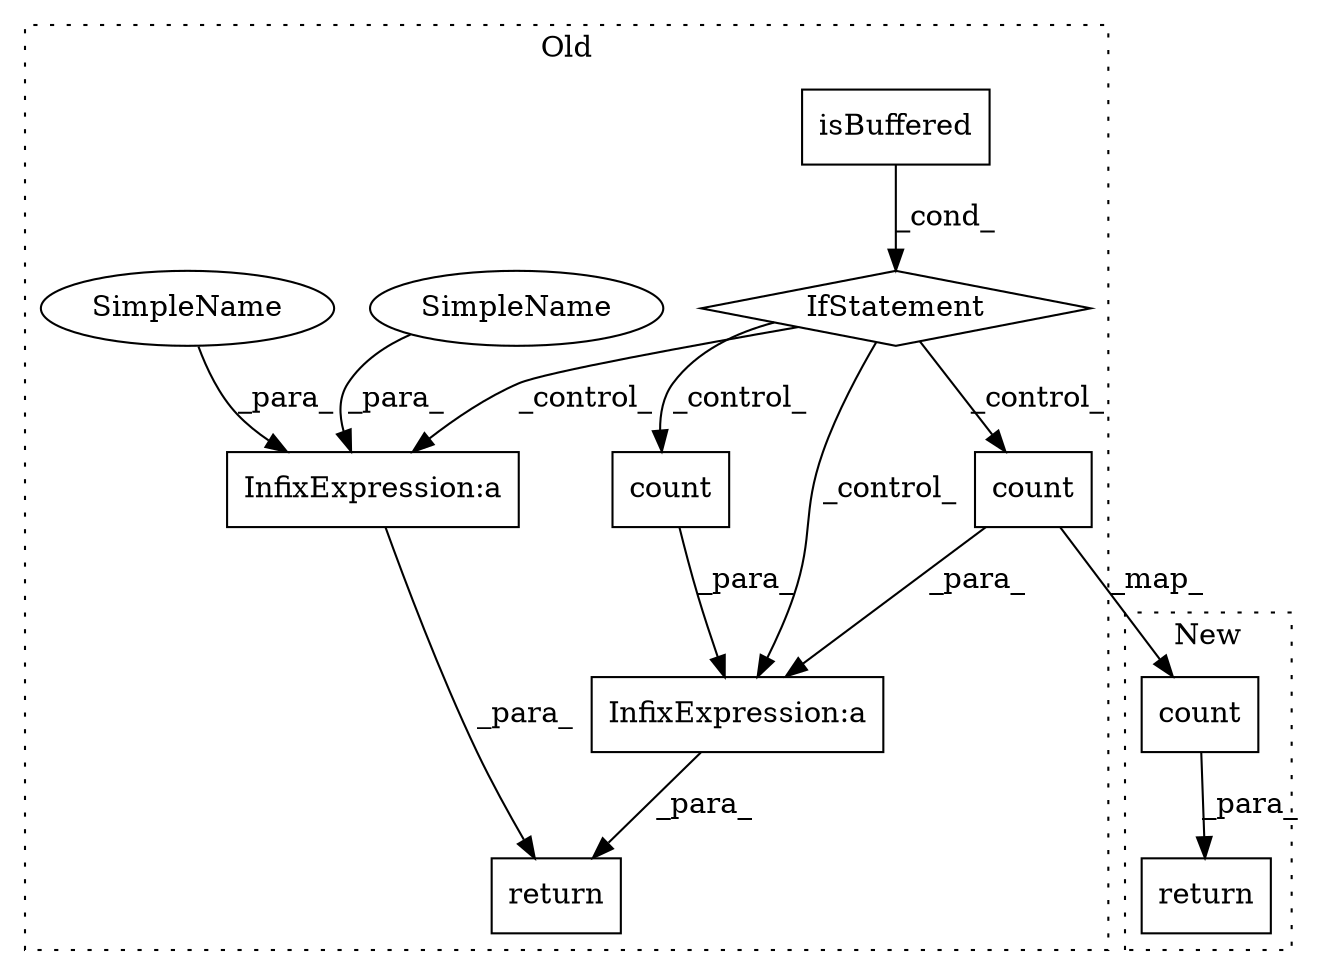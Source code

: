digraph G {
subgraph cluster0 {
1 [label="count" a="32" s="6743,6762" l="7,2" shape="box"];
3 [label="InfixExpression:a" a="27" s="6713" l="3" shape="box"];
4 [label="return" a="41" s="6550" l="7" shape="box"];
5 [label="InfixExpression:a" a="27" s="6614" l="3" shape="box"];
6 [label="isBuffered" a="32" s="6557" l="12" shape="box"];
7 [label="count" a="32" s="6716,6738" l="7,2" shape="box"];
8 [label="IfStatement" a="25" s="6569" l="18" shape="diamond"];
9 [label="SimpleName" a="42" s="6587" l="13" shape="ellipse"];
10 [label="SimpleName" a="42" s="6617" l="13" shape="ellipse"];
label = "Old";
style="dotted";
}
subgraph cluster1 {
2 [label="count" a="32" s="3466,3485" l="7,2" shape="box"];
11 [label="return" a="41" s="3459" l="7" shape="box"];
label = "New";
style="dotted";
}
1 -> 2 [label="_map_"];
1 -> 3 [label="_para_"];
2 -> 11 [label="_para_"];
3 -> 4 [label="_para_"];
5 -> 4 [label="_para_"];
6 -> 8 [label="_cond_"];
7 -> 3 [label="_para_"];
8 -> 7 [label="_control_"];
8 -> 3 [label="_control_"];
8 -> 5 [label="_control_"];
8 -> 1 [label="_control_"];
9 -> 5 [label="_para_"];
10 -> 5 [label="_para_"];
}